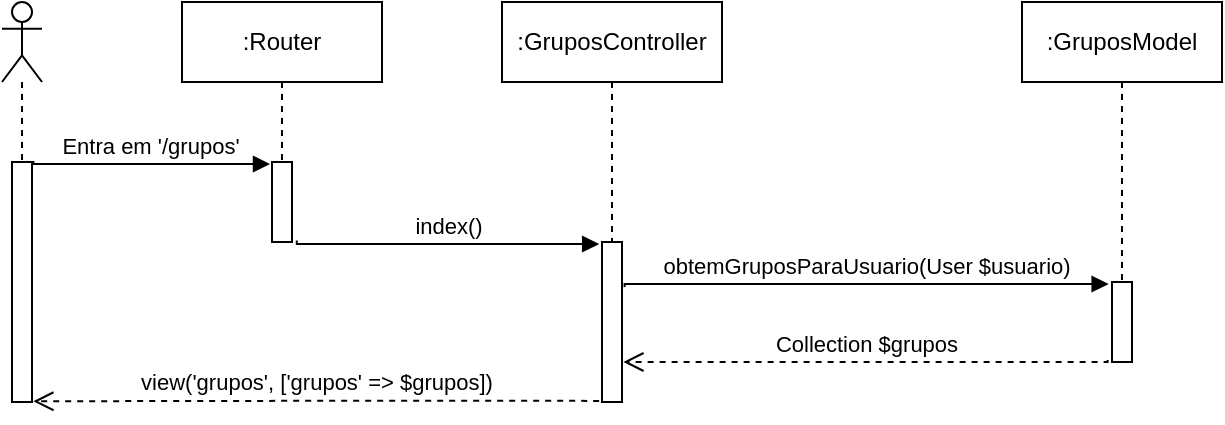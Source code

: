 <mxfile version="15.4.0" type="device"><diagram id="YS8YCM_Pfa_MWu92dN0N" name="Página-1"><mxGraphModel dx="1447" dy="832" grid="1" gridSize="10" guides="1" tooltips="1" connect="1" arrows="1" fold="1" page="1" pageScale="1" pageWidth="827" pageHeight="1169" math="0" shadow="0"><root><mxCell id="0"/><mxCell id="1" parent="0"/><mxCell id="qbja7ZhCSH--hQXtZCR6-1" value="" style="shape=umlLifeline;participant=umlActor;perimeter=lifelinePerimeter;whiteSpace=wrap;html=1;container=1;collapsible=0;recursiveResize=0;verticalAlign=top;spacingTop=36;outlineConnect=0;" parent="1" vertex="1"><mxGeometry x="70" y="40" width="20" height="200" as="geometry"/></mxCell><mxCell id="qbja7ZhCSH--hQXtZCR6-3" value="" style="html=1;points=[];perimeter=orthogonalPerimeter;" parent="qbja7ZhCSH--hQXtZCR6-1" vertex="1"><mxGeometry x="5" y="80" width="10" height="120" as="geometry"/></mxCell><mxCell id="qbja7ZhCSH--hQXtZCR6-2" value=":Router" style="shape=umlLifeline;perimeter=lifelinePerimeter;whiteSpace=wrap;html=1;container=1;collapsible=0;recursiveResize=0;outlineConnect=0;" parent="1" vertex="1"><mxGeometry x="160" y="40" width="100" height="120" as="geometry"/></mxCell><mxCell id="qbja7ZhCSH--hQXtZCR6-4" value="" style="html=1;points=[];perimeter=orthogonalPerimeter;" parent="qbja7ZhCSH--hQXtZCR6-2" vertex="1"><mxGeometry x="45" y="80" width="10" height="40" as="geometry"/></mxCell><mxCell id="qbja7ZhCSH--hQXtZCR6-5" value="Entra em '/grupos'" style="html=1;verticalAlign=bottom;endArrow=block;rounded=0;edgeStyle=orthogonalEdgeStyle;exitX=1.067;exitY=-0.004;exitDx=0;exitDy=0;exitPerimeter=0;entryX=-0.1;entryY=0.008;entryDx=0;entryDy=0;entryPerimeter=0;" parent="1" source="qbja7ZhCSH--hQXtZCR6-3" target="qbja7ZhCSH--hQXtZCR6-4" edge="1"><mxGeometry width="80" relative="1" as="geometry"><mxPoint x="110" y="120" as="sourcePoint"/><mxPoint x="190" y="120" as="targetPoint"/><Array as="points"><mxPoint x="86" y="121"/><mxPoint x="204" y="121"/></Array></mxGeometry></mxCell><mxCell id="tjxoeznSU2FDugO92sFs-1" value=":GruposController" style="shape=umlLifeline;perimeter=lifelinePerimeter;whiteSpace=wrap;html=1;container=1;collapsible=0;recursiveResize=0;outlineConnect=0;" vertex="1" parent="1"><mxGeometry x="320" y="40" width="110" height="200" as="geometry"/></mxCell><mxCell id="tjxoeznSU2FDugO92sFs-2" value="" style="html=1;points=[];perimeter=orthogonalPerimeter;" vertex="1" parent="tjxoeznSU2FDugO92sFs-1"><mxGeometry x="50" y="120" width="10" height="80" as="geometry"/></mxCell><mxCell id="tjxoeznSU2FDugO92sFs-3" value="index()" style="html=1;verticalAlign=bottom;endArrow=block;rounded=0;edgeStyle=orthogonalEdgeStyle;exitX=1.24;exitY=0.98;exitDx=0;exitDy=0;exitPerimeter=0;entryX=-0.14;entryY=0.02;entryDx=0;entryDy=0;entryPerimeter=0;" edge="1" parent="1" source="qbja7ZhCSH--hQXtZCR6-4" target="tjxoeznSU2FDugO92sFs-2"><mxGeometry width="80" relative="1" as="geometry"><mxPoint x="250" y="160" as="sourcePoint"/><mxPoint x="330" y="160" as="targetPoint"/><Array as="points"><mxPoint x="217" y="161"/><mxPoint x="369" y="161"/></Array></mxGeometry></mxCell><mxCell id="tjxoeznSU2FDugO92sFs-4" value=":GruposModel" style="shape=umlLifeline;perimeter=lifelinePerimeter;whiteSpace=wrap;html=1;container=1;collapsible=0;recursiveResize=0;outlineConnect=0;" vertex="1" parent="1"><mxGeometry x="580" y="40" width="100" height="180" as="geometry"/></mxCell><mxCell id="tjxoeznSU2FDugO92sFs-5" value="" style="html=1;points=[];perimeter=orthogonalPerimeter;" vertex="1" parent="tjxoeznSU2FDugO92sFs-4"><mxGeometry x="45" y="140" width="10" height="40" as="geometry"/></mxCell><mxCell id="tjxoeznSU2FDugO92sFs-6" value="obtemGruposParaUsuario(User $usuario)" style="html=1;verticalAlign=bottom;endArrow=block;rounded=0;edgeStyle=orthogonalEdgeStyle;exitX=1.132;exitY=0.282;exitDx=0;exitDy=0;exitPerimeter=0;entryX=-0.167;entryY=0.025;entryDx=0;entryDy=0;entryPerimeter=0;" edge="1" parent="1" source="tjxoeznSU2FDugO92sFs-2" target="tjxoeznSU2FDugO92sFs-5"><mxGeometry width="80" relative="1" as="geometry"><mxPoint x="430" y="180" as="sourcePoint"/><mxPoint x="510" y="180" as="targetPoint"/><Array as="points"><mxPoint x="381" y="181"/></Array></mxGeometry></mxCell><mxCell id="tjxoeznSU2FDugO92sFs-7" value="Collection $grupos" style="html=1;verticalAlign=bottom;endArrow=open;dashed=1;endSize=8;rounded=0;edgeStyle=orthogonalEdgeStyle;exitX=-0.217;exitY=0.975;exitDx=0;exitDy=0;exitPerimeter=0;entryX=1.067;entryY=0.75;entryDx=0;entryDy=0;entryPerimeter=0;" edge="1" parent="1" source="tjxoeznSU2FDugO92sFs-5" target="tjxoeznSU2FDugO92sFs-2"><mxGeometry relative="1" as="geometry"><mxPoint x="540" y="210" as="sourcePoint"/><mxPoint x="460" y="210" as="targetPoint"/><Array as="points"><mxPoint x="623" y="220"/></Array></mxGeometry></mxCell><mxCell id="tjxoeznSU2FDugO92sFs-8" value="view('grupos', ['grupos' =&amp;gt; $grupos])" style="html=1;verticalAlign=bottom;endArrow=open;dashed=1;endSize=8;rounded=0;edgeStyle=orthogonalEdgeStyle;exitX=-0.141;exitY=0.993;exitDx=0;exitDy=0;exitPerimeter=0;entryX=1.067;entryY=0.997;entryDx=0;entryDy=0;entryPerimeter=0;" edge="1" parent="1" source="tjxoeznSU2FDugO92sFs-2" target="qbja7ZhCSH--hQXtZCR6-3"><mxGeometry relative="1" as="geometry"><mxPoint x="270" y="240" as="sourcePoint"/><mxPoint x="190" y="240" as="targetPoint"/><Array as="points"><mxPoint x="227" y="239"/></Array></mxGeometry></mxCell></root></mxGraphModel></diagram></mxfile>